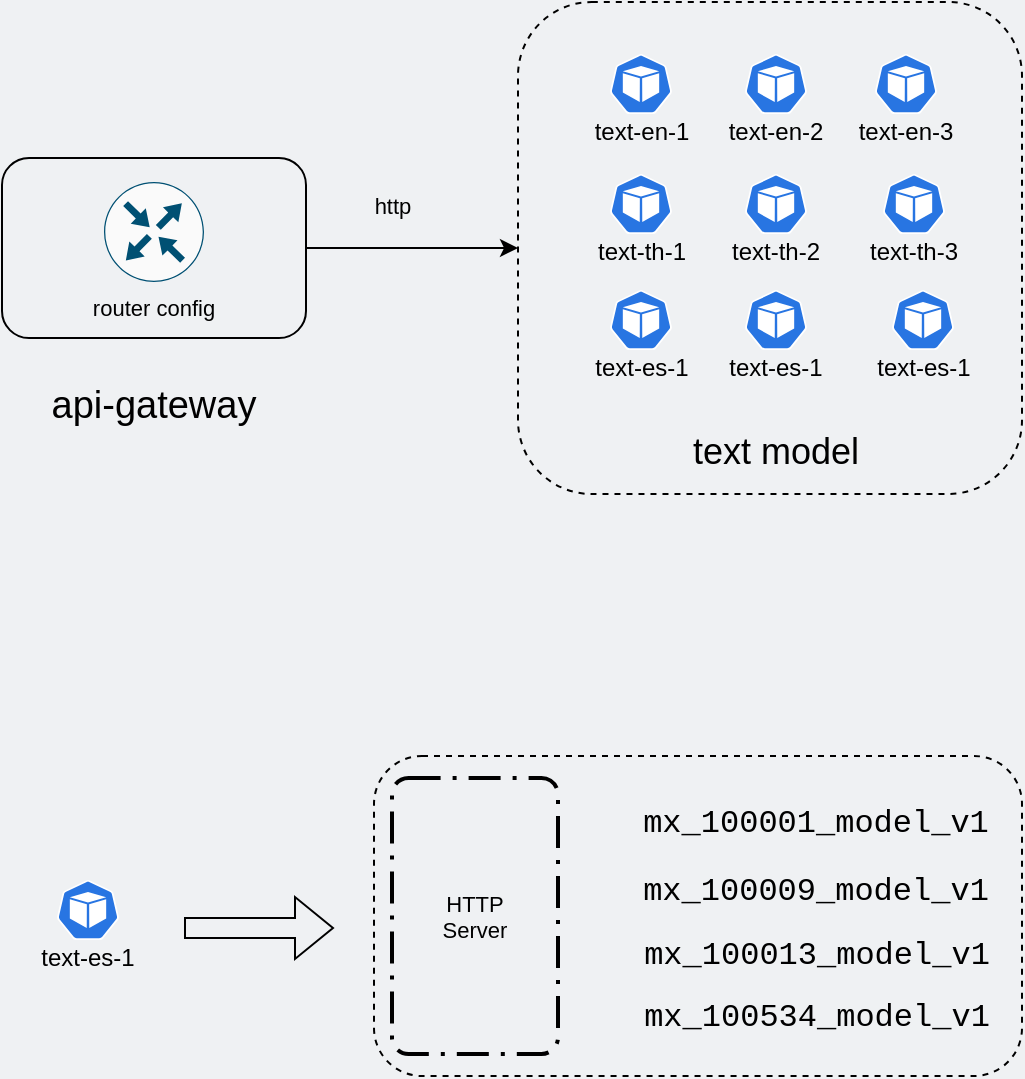 <mxfile version="17.4.5" type="github">
  <diagram id="3228e29e-7158-1315-38df-8450db1d8a1d" name="Page-1">
    <mxGraphModel dx="1298" dy="756" grid="0" gridSize="10" guides="1" tooltips="1" connect="1" arrows="1" fold="1" page="1" pageScale="1" pageWidth="600" pageHeight="800" background="#EFF1F3" math="0" shadow="0">
      <root>
        <mxCell id="0" />
        <mxCell id="1" parent="0" />
        <mxCell id="S5-0rnaOrv-i-Kn8AG_H-33" value="" style="rounded=1;whiteSpace=wrap;html=1;dashed=1;fontSize=11;fillColor=none;" parent="1" vertex="1">
          <mxGeometry x="231" y="400" width="324" height="160" as="geometry" />
        </mxCell>
        <mxCell id="S5-0rnaOrv-i-Kn8AG_H-49" value="HTTP&#xa;Server" style="rounded=1;arcSize=10;dashed=1;fillColor=none;gradientColor=none;dashPattern=8 3 1 3;strokeWidth=2;labelBackgroundColor=none;fontSize=11;fontColor=#000000;" parent="1" vertex="1">
          <mxGeometry x="240" y="411" width="83" height="138" as="geometry" />
        </mxCell>
        <mxCell id="S5-0rnaOrv-i-Kn8AG_H-30" style="edgeStyle=orthogonalEdgeStyle;rounded=0;orthogonalLoop=1;jettySize=auto;html=1;exitX=1;exitY=0.5;exitDx=0;exitDy=0;fontSize=11;" parent="1" source="S5-0rnaOrv-i-Kn8AG_H-1" target="S5-0rnaOrv-i-Kn8AG_H-2" edge="1">
          <mxGeometry relative="1" as="geometry" />
        </mxCell>
        <mxCell id="S5-0rnaOrv-i-Kn8AG_H-1" value="" style="rounded=1;whiteSpace=wrap;html=1;fillColor=none;" parent="1" vertex="1">
          <mxGeometry x="45" y="101" width="152" height="90" as="geometry" />
        </mxCell>
        <mxCell id="S5-0rnaOrv-i-Kn8AG_H-2" value="" style="rounded=1;whiteSpace=wrap;html=1;fillColor=none;dashed=1;" parent="1" vertex="1">
          <mxGeometry x="303" y="23" width="252" height="246" as="geometry" />
        </mxCell>
        <mxCell id="S5-0rnaOrv-i-Kn8AG_H-3" value="" style="sketch=0;html=1;dashed=0;whitespace=wrap;fillColor=#2875E2;strokeColor=#ffffff;points=[[0.005,0.63,0],[0.1,0.2,0],[0.9,0.2,0],[0.5,0,0],[0.995,0.63,0],[0.72,0.99,0],[0.5,1,0],[0.28,0.99,0]];shape=mxgraph.kubernetes.icon;prIcon=pod" parent="1" vertex="1">
          <mxGeometry x="343" y="49" width="43" height="30" as="geometry" />
        </mxCell>
        <mxCell id="S5-0rnaOrv-i-Kn8AG_H-4" value="&lt;font style=&quot;font-size: 18px&quot;&gt;text model&lt;/font&gt;" style="text;html=1;strokeColor=none;fillColor=none;align=center;verticalAlign=middle;whiteSpace=wrap;rounded=0;dashed=1;" parent="1" vertex="1">
          <mxGeometry x="372" y="231" width="120" height="33" as="geometry" />
        </mxCell>
        <mxCell id="S5-0rnaOrv-i-Kn8AG_H-5" value="text-en-1" style="text;html=1;strokeColor=none;fillColor=none;align=center;verticalAlign=middle;whiteSpace=wrap;rounded=0;dashed=1;" parent="1" vertex="1">
          <mxGeometry x="334.5" y="73" width="60" height="30" as="geometry" />
        </mxCell>
        <mxCell id="S5-0rnaOrv-i-Kn8AG_H-6" value="" style="sketch=0;html=1;dashed=0;whitespace=wrap;fillColor=#2875E2;strokeColor=#ffffff;points=[[0.005,0.63,0],[0.1,0.2,0],[0.9,0.2,0],[0.5,0,0],[0.995,0.63,0],[0.72,0.99,0],[0.5,1,0],[0.28,0.99,0]];shape=mxgraph.kubernetes.icon;prIcon=pod" parent="1" vertex="1">
          <mxGeometry x="410.5" y="49" width="43" height="30" as="geometry" />
        </mxCell>
        <mxCell id="S5-0rnaOrv-i-Kn8AG_H-7" value="text-en-2" style="text;html=1;strokeColor=none;fillColor=none;align=center;verticalAlign=middle;whiteSpace=wrap;rounded=0;dashed=1;" parent="1" vertex="1">
          <mxGeometry x="402" y="73" width="60" height="30" as="geometry" />
        </mxCell>
        <mxCell id="S5-0rnaOrv-i-Kn8AG_H-8" value="" style="sketch=0;html=1;dashed=0;whitespace=wrap;fillColor=#2875E2;strokeColor=#ffffff;points=[[0.005,0.63,0],[0.1,0.2,0],[0.9,0.2,0],[0.5,0,0],[0.995,0.63,0],[0.72,0.99,0],[0.5,1,0],[0.28,0.99,0]];shape=mxgraph.kubernetes.icon;prIcon=pod" parent="1" vertex="1">
          <mxGeometry x="475.5" y="49" width="43" height="30" as="geometry" />
        </mxCell>
        <mxCell id="S5-0rnaOrv-i-Kn8AG_H-9" value="text-en-3" style="text;html=1;strokeColor=none;fillColor=none;align=center;verticalAlign=middle;whiteSpace=wrap;rounded=0;dashed=1;" parent="1" vertex="1">
          <mxGeometry x="467" y="73" width="60" height="30" as="geometry" />
        </mxCell>
        <mxCell id="S5-0rnaOrv-i-Kn8AG_H-10" value="" style="sketch=0;html=1;dashed=0;whitespace=wrap;fillColor=#2875E2;strokeColor=#ffffff;points=[[0.005,0.63,0],[0.1,0.2,0],[0.9,0.2,0],[0.5,0,0],[0.995,0.63,0],[0.72,0.99,0],[0.5,1,0],[0.28,0.99,0]];shape=mxgraph.kubernetes.icon;prIcon=pod" parent="1" vertex="1">
          <mxGeometry x="343" y="109" width="43" height="30" as="geometry" />
        </mxCell>
        <mxCell id="S5-0rnaOrv-i-Kn8AG_H-11" value="text-th-1" style="text;html=1;strokeColor=none;fillColor=none;align=center;verticalAlign=middle;whiteSpace=wrap;rounded=0;dashed=1;" parent="1" vertex="1">
          <mxGeometry x="334.5" y="133" width="60" height="30" as="geometry" />
        </mxCell>
        <mxCell id="S5-0rnaOrv-i-Kn8AG_H-12" value="" style="sketch=0;html=1;dashed=0;whitespace=wrap;fillColor=#2875E2;strokeColor=#ffffff;points=[[0.005,0.63,0],[0.1,0.2,0],[0.9,0.2,0],[0.5,0,0],[0.995,0.63,0],[0.72,0.99,0],[0.5,1,0],[0.28,0.99,0]];shape=mxgraph.kubernetes.icon;prIcon=pod" parent="1" vertex="1">
          <mxGeometry x="410.5" y="109" width="43" height="30" as="geometry" />
        </mxCell>
        <mxCell id="S5-0rnaOrv-i-Kn8AG_H-13" value="text-th-2" style="text;html=1;strokeColor=none;fillColor=none;align=center;verticalAlign=middle;whiteSpace=wrap;rounded=0;dashed=1;" parent="1" vertex="1">
          <mxGeometry x="402" y="133" width="60" height="30" as="geometry" />
        </mxCell>
        <mxCell id="S5-0rnaOrv-i-Kn8AG_H-14" value="" style="sketch=0;html=1;dashed=0;whitespace=wrap;fillColor=#2875E2;strokeColor=#ffffff;points=[[0.005,0.63,0],[0.1,0.2,0],[0.9,0.2,0],[0.5,0,0],[0.995,0.63,0],[0.72,0.99,0],[0.5,1,0],[0.28,0.99,0]];shape=mxgraph.kubernetes.icon;prIcon=pod" parent="1" vertex="1">
          <mxGeometry x="479.5" y="109" width="43" height="30" as="geometry" />
        </mxCell>
        <mxCell id="S5-0rnaOrv-i-Kn8AG_H-15" value="text-th-3" style="text;html=1;strokeColor=none;fillColor=none;align=center;verticalAlign=middle;whiteSpace=wrap;rounded=0;dashed=1;" parent="1" vertex="1">
          <mxGeometry x="471" y="133" width="60" height="30" as="geometry" />
        </mxCell>
        <mxCell id="S5-0rnaOrv-i-Kn8AG_H-16" value="" style="sketch=0;html=1;dashed=0;whitespace=wrap;fillColor=#2875E2;strokeColor=#ffffff;points=[[0.005,0.63,0],[0.1,0.2,0],[0.9,0.2,0],[0.5,0,0],[0.995,0.63,0],[0.72,0.99,0],[0.5,1,0],[0.28,0.99,0]];shape=mxgraph.kubernetes.icon;prIcon=pod" parent="1" vertex="1">
          <mxGeometry x="343" y="167" width="43" height="30" as="geometry" />
        </mxCell>
        <mxCell id="S5-0rnaOrv-i-Kn8AG_H-17" value="text-es-1" style="text;html=1;strokeColor=none;fillColor=none;align=center;verticalAlign=middle;whiteSpace=wrap;rounded=0;dashed=1;" parent="1" vertex="1">
          <mxGeometry x="334.5" y="191" width="60" height="30" as="geometry" />
        </mxCell>
        <mxCell id="S5-0rnaOrv-i-Kn8AG_H-18" value="" style="sketch=0;html=1;dashed=0;whitespace=wrap;fillColor=#2875E2;strokeColor=#ffffff;points=[[0.005,0.63,0],[0.1,0.2,0],[0.9,0.2,0],[0.5,0,0],[0.995,0.63,0],[0.72,0.99,0],[0.5,1,0],[0.28,0.99,0]];shape=mxgraph.kubernetes.icon;prIcon=pod" parent="1" vertex="1">
          <mxGeometry x="410.5" y="167" width="43" height="30" as="geometry" />
        </mxCell>
        <mxCell id="S5-0rnaOrv-i-Kn8AG_H-19" value="text-es-1" style="text;html=1;strokeColor=none;fillColor=none;align=center;verticalAlign=middle;whiteSpace=wrap;rounded=0;dashed=1;" parent="1" vertex="1">
          <mxGeometry x="402" y="191" width="60" height="30" as="geometry" />
        </mxCell>
        <mxCell id="S5-0rnaOrv-i-Kn8AG_H-20" value="" style="sketch=0;html=1;dashed=0;whitespace=wrap;fillColor=#2875E2;strokeColor=#ffffff;points=[[0.005,0.63,0],[0.1,0.2,0],[0.9,0.2,0],[0.5,0,0],[0.995,0.63,0],[0.72,0.99,0],[0.5,1,0],[0.28,0.99,0]];shape=mxgraph.kubernetes.icon;prIcon=pod" parent="1" vertex="1">
          <mxGeometry x="484" y="167" width="43" height="30" as="geometry" />
        </mxCell>
        <mxCell id="S5-0rnaOrv-i-Kn8AG_H-21" value="text-es-1" style="text;html=1;strokeColor=none;fillColor=none;align=center;verticalAlign=middle;whiteSpace=wrap;rounded=0;dashed=1;" parent="1" vertex="1">
          <mxGeometry x="475.5" y="191" width="60" height="30" as="geometry" />
        </mxCell>
        <mxCell id="S5-0rnaOrv-i-Kn8AG_H-22" value="" style="sketch=0;points=[[0.5,0,0],[1,0.5,0],[0.5,1,0],[0,0.5,0],[0.145,0.145,0],[0.856,0.145,0],[0.855,0.856,0],[0.145,0.855,0]];verticalLabelPosition=bottom;html=1;verticalAlign=top;aspect=fixed;align=center;pointerEvents=1;shape=mxgraph.cisco19.rect;prIcon=router;fillColor=#FAFAFA;strokeColor=#005073;dashed=1;fontSize=19;" parent="1" vertex="1">
          <mxGeometry x="96" y="113" width="50" height="50" as="geometry" />
        </mxCell>
        <mxCell id="S5-0rnaOrv-i-Kn8AG_H-23" value="api-gateway" style="text;html=1;strokeColor=none;fillColor=none;align=center;verticalAlign=middle;whiteSpace=wrap;rounded=0;dashed=1;fontSize=19;" parent="1" vertex="1">
          <mxGeometry x="58" y="205" width="126" height="39" as="geometry" />
        </mxCell>
        <mxCell id="S5-0rnaOrv-i-Kn8AG_H-24" value="&lt;font style=&quot;font-size: 11px&quot;&gt;router config&lt;/font&gt;" style="text;html=1;strokeColor=none;fillColor=none;align=center;verticalAlign=middle;whiteSpace=wrap;rounded=0;dashed=1;fontSize=19;" parent="1" vertex="1">
          <mxGeometry x="81" y="163" width="80" height="21" as="geometry" />
        </mxCell>
        <mxCell id="S5-0rnaOrv-i-Kn8AG_H-27" value="http" style="text;html=1;strokeColor=none;fillColor=none;align=center;verticalAlign=middle;whiteSpace=wrap;rounded=0;dashed=1;fontSize=11;" parent="1" vertex="1">
          <mxGeometry x="217" y="117" width="47" height="16" as="geometry" />
        </mxCell>
        <mxCell id="S5-0rnaOrv-i-Kn8AG_H-28" value="" style="sketch=0;html=1;dashed=0;whitespace=wrap;fillColor=#2875E2;strokeColor=#ffffff;points=[[0.005,0.63,0],[0.1,0.2,0],[0.9,0.2,0],[0.5,0,0],[0.995,0.63,0],[0.72,0.99,0],[0.5,1,0],[0.28,0.99,0]];shape=mxgraph.kubernetes.icon;prIcon=pod" parent="1" vertex="1">
          <mxGeometry x="66.5" y="462" width="43" height="30" as="geometry" />
        </mxCell>
        <mxCell id="S5-0rnaOrv-i-Kn8AG_H-29" value="text-es-1" style="text;html=1;strokeColor=none;fillColor=none;align=center;verticalAlign=middle;whiteSpace=wrap;rounded=0;dashed=1;" parent="1" vertex="1">
          <mxGeometry x="58" y="486" width="60" height="30" as="geometry" />
        </mxCell>
        <mxCell id="S5-0rnaOrv-i-Kn8AG_H-31" value="" style="shape=flexArrow;endArrow=classic;html=1;rounded=0;fontSize=11;" parent="1" edge="1">
          <mxGeometry width="50" height="50" relative="1" as="geometry">
            <mxPoint x="136" y="486" as="sourcePoint" />
            <mxPoint x="211" y="486" as="targetPoint" />
          </mxGeometry>
        </mxCell>
        <mxCell id="S5-0rnaOrv-i-Kn8AG_H-40" value="" style="shape=image;html=1;verticalAlign=top;verticalLabelPosition=bottom;labelBackgroundColor=#ffffff;imageAspect=0;aspect=fixed;image=https://cdn4.iconfinder.com/data/icons/humility-icons-MERGE/48x48/filesystems/gnome-fs-directory-visiting.png;fontSize=11;fillColor=none;" parent="1" vertex="1">
          <mxGeometry x="334" y="421" width="24" height="24" as="geometry" />
        </mxCell>
        <mxCell id="S5-0rnaOrv-i-Kn8AG_H-41" value="" style="shape=image;html=1;verticalAlign=top;verticalLabelPosition=bottom;labelBackgroundColor=#ffffff;imageAspect=0;aspect=fixed;image=https://cdn4.iconfinder.com/data/icons/humility-icons-MERGE/48x48/filesystems/gnome-fs-directory-visiting.png;fontSize=11;fillColor=none;" parent="1" vertex="1">
          <mxGeometry x="334" y="455" width="24" height="24" as="geometry" />
        </mxCell>
        <mxCell id="S5-0rnaOrv-i-Kn8AG_H-42" value="" style="shape=image;html=1;verticalAlign=top;verticalLabelPosition=bottom;labelBackgroundColor=#ffffff;imageAspect=0;aspect=fixed;image=https://cdn4.iconfinder.com/data/icons/humility-icons-MERGE/48x48/filesystems/gnome-fs-directory-visiting.png;fontSize=11;fillColor=none;" parent="1" vertex="1">
          <mxGeometry x="334" y="488" width="24" height="24" as="geometry" />
        </mxCell>
        <mxCell id="S5-0rnaOrv-i-Kn8AG_H-43" value="" style="shape=image;html=1;verticalAlign=top;verticalLabelPosition=bottom;labelBackgroundColor=#ffffff;imageAspect=0;aspect=fixed;image=https://cdn4.iconfinder.com/data/icons/humility-icons-MERGE/48x48/filesystems/gnome-fs-directory-visiting.png;fontSize=11;fillColor=none;" parent="1" vertex="1">
          <mxGeometry x="334" y="519" width="24" height="24" as="geometry" />
        </mxCell>
        <mxCell id="S5-0rnaOrv-i-Kn8AG_H-44" value="&lt;div style=&quot;font-family: &amp;#34;menlo&amp;#34; , &amp;#34;monaco&amp;#34; , &amp;#34;courier new&amp;#34; , monospace ; font-size: 16px ; line-height: 24px&quot;&gt;&lt;div&gt;mx_100001_model_v1&lt;/div&gt;&lt;/div&gt;" style="text;html=1;strokeColor=none;fillColor=none;align=center;verticalAlign=middle;whiteSpace=wrap;rounded=0;fontSize=11;" parent="1" vertex="1">
          <mxGeometry x="356" y="416.5" width="192" height="33" as="geometry" />
        </mxCell>
        <mxCell id="S5-0rnaOrv-i-Kn8AG_H-45" value="&lt;div style=&quot;font-family: menlo, monaco, &amp;quot;courier new&amp;quot;, monospace; font-size: 16px;&quot;&gt;mx_&lt;span style=&quot;&quot;&gt;100009&lt;/span&gt;_model_v&lt;span style=&quot;&quot;&gt;1&lt;/span&gt;&lt;/div&gt;" style="text;html=1;strokeColor=none;fillColor=none;align=center;verticalAlign=middle;whiteSpace=wrap;rounded=0;fontSize=11;fontColor=#000000;" parent="1" vertex="1">
          <mxGeometry x="357.5" y="455" width="188" height="26" as="geometry" />
        </mxCell>
        <mxCell id="S5-0rnaOrv-i-Kn8AG_H-46" value="&lt;div style=&quot;font-family: menlo, monaco, &amp;quot;courier new&amp;quot;, monospace; font-size: 16px;&quot;&gt;mx_&lt;span style=&quot;&quot;&gt;100013&lt;/span&gt;_model_v&lt;span style=&quot;&quot;&gt;1&lt;/span&gt;&lt;/div&gt;" style="text;html=1;strokeColor=none;fillColor=none;align=center;verticalAlign=middle;whiteSpace=wrap;rounded=0;fontSize=11;fontColor=#000000;" parent="1" vertex="1">
          <mxGeometry x="361" y="487.5" width="183" height="25" as="geometry" />
        </mxCell>
        <mxCell id="S5-0rnaOrv-i-Kn8AG_H-47" value="&lt;span style=&quot;font-family: menlo, monaco, &amp;quot;courier new&amp;quot;, monospace; font-size: 16px;&quot;&gt;mx_&lt;/span&gt;&lt;span style=&quot;font-family: menlo, monaco, &amp;quot;courier new&amp;quot;, monospace; font-size: 16px;&quot;&gt;100534&lt;/span&gt;&lt;span style=&quot;font-family: menlo, monaco, &amp;quot;courier new&amp;quot;, monospace; font-size: 16px;&quot;&gt;_model_v&lt;/span&gt;&lt;span style=&quot;font-family: menlo, monaco, &amp;quot;courier new&amp;quot;, monospace; font-size: 16px;&quot;&gt;1&lt;/span&gt;" style="text;html=1;strokeColor=none;fillColor=none;align=center;verticalAlign=middle;whiteSpace=wrap;rounded=0;fontSize=11;fontColor=#000000;" parent="1" vertex="1">
          <mxGeometry x="357.5" y="519" width="189" height="24" as="geometry" />
        </mxCell>
      </root>
    </mxGraphModel>
  </diagram>
</mxfile>
